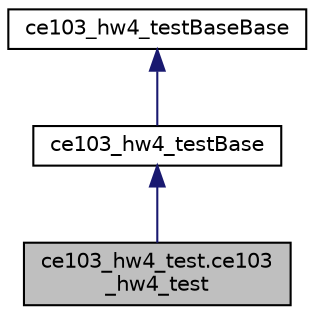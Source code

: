 digraph "ce103_hw4_test.ce103_hw4_test"
{
 // INTERACTIVE_SVG=YES
 // LATEX_PDF_SIZE
  edge [fontname="Helvetica",fontsize="10",labelfontname="Helvetica",labelfontsize="10"];
  node [fontname="Helvetica",fontsize="10",shape=record];
  Node1 [label="ce103_hw4_test.ce103\l_hw4_test",height=0.2,width=0.4,color="black", fillcolor="grey75", style="filled", fontcolor="black",tooltip=" "];
  Node2 -> Node1 [dir="back",color="midnightblue",fontsize="10",style="solid"];
  Node2 [label="ce103_hw4_testBase",height=0.2,width=0.4,color="black", fillcolor="white", style="filled",URL="$da/d2a/a00086.html",tooltip=" "];
  Node3 -> Node2 [dir="back",color="midnightblue",fontsize="10",style="solid"];
  Node3 [label="ce103_hw4_testBaseBase",height=0.2,width=0.4,color="black", fillcolor="white", style="filled",URL="$d9/dec/a00090.html",tooltip=" "];
}
